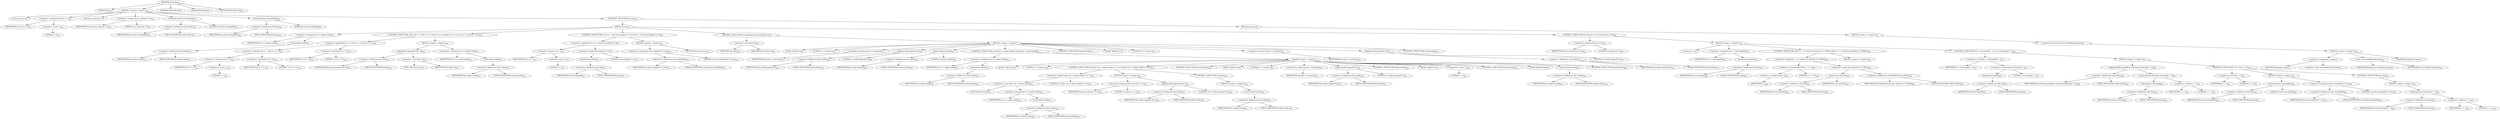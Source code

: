 digraph "nextLine" {  
"2080" [label = <(METHOD,nextLine)<SUB>822</SUB>> ]
"2081" [label = <(PARAM,this)<SUB>822</SUB>> ]
"2082" [label = <(BLOCK,&lt;empty&gt;,&lt;empty&gt;)<SUB>823</SUB>> ]
"2083" [label = <(LOCAL,int ch: int)> ]
"2084" [label = <(&lt;operator&gt;.assignment,int ch = -1)<SUB>824</SUB>> ]
"2085" [label = <(IDENTIFIER,ch,int ch = -1)<SUB>824</SUB>> ]
"2086" [label = <(&lt;operator&gt;.minus,-1)<SUB>824</SUB>> ]
"2087" [label = <(LITERAL,1,-1)<SUB>824</SUB>> ]
"2088" [label = <(LOCAL,int eolcount: int)> ]
"2089" [label = <(&lt;operator&gt;.assignment,int eolcount = 0)<SUB>825</SUB>> ]
"2090" [label = <(IDENTIFIER,eolcount,int eolcount = 0)<SUB>825</SUB>> ]
"2091" [label = <(LITERAL,0,int eolcount = 0)<SUB>825</SUB>> ]
"2092" [label = <(setLength,eolStr.setLength(0))<SUB>827</SUB>> ]
"2093" [label = <(&lt;operator&gt;.fieldAccess,this.eolStr)<SUB>827</SUB>> ]
"2094" [label = <(IDENTIFIER,this,eolStr.setLength(0))<SUB>827</SUB>> ]
"2095" [label = <(FIELD_IDENTIFIER,eolStr,eolStr)<SUB>827</SUB>> ]
"2096" [label = <(LITERAL,0,eolStr.setLength(0))<SUB>827</SUB>> ]
"2097" [label = <(setLength,line.setLength(0))<SUB>828</SUB>> ]
"2098" [label = <(&lt;operator&gt;.fieldAccess,this.line)<SUB>828</SUB>> ]
"2099" [label = <(IDENTIFIER,this,line.setLength(0))<SUB>828</SUB>> ]
"2100" [label = <(FIELD_IDENTIFIER,line,line)<SUB>828</SUB>> ]
"2101" [label = <(LITERAL,0,line.setLength(0))<SUB>828</SUB>> ]
"2102" [label = <(CONTROL_STRUCTURE,try,try)<SUB>830</SUB>> ]
"2103" [label = <(BLOCK,try,try)<SUB>830</SUB>> ]
"2104" [label = <(&lt;operator&gt;.assignment,ch = reader.read())<SUB>831</SUB>> ]
"2105" [label = <(IDENTIFIER,ch,ch = reader.read())<SUB>831</SUB>> ]
"2106" [label = <(read,reader.read())<SUB>831</SUB>> ]
"2107" [label = <(&lt;operator&gt;.fieldAccess,this.reader)<SUB>831</SUB>> ]
"2108" [label = <(IDENTIFIER,this,reader.read())<SUB>831</SUB>> ]
"2109" [label = <(FIELD_IDENTIFIER,reader,reader)<SUB>831</SUB>> ]
"2110" [label = <(CONTROL_STRUCTURE,while (ch != -1 &amp;&amp; ch != '\r' &amp;&amp; ch != '\n'),while (ch != -1 &amp;&amp; ch != '\r' &amp;&amp; ch != '\n'))<SUB>832</SUB>> ]
"2111" [label = <(&lt;operator&gt;.logicalAnd,ch != -1 &amp;&amp; ch != '\r' &amp;&amp; ch != '\n')<SUB>832</SUB>> ]
"2112" [label = <(&lt;operator&gt;.logicalAnd,ch != -1 &amp;&amp; ch != '\r')<SUB>832</SUB>> ]
"2113" [label = <(&lt;operator&gt;.notEquals,ch != -1)<SUB>832</SUB>> ]
"2114" [label = <(IDENTIFIER,ch,ch != -1)<SUB>832</SUB>> ]
"2115" [label = <(&lt;operator&gt;.minus,-1)<SUB>832</SUB>> ]
"2116" [label = <(LITERAL,1,-1)<SUB>832</SUB>> ]
"2117" [label = <(&lt;operator&gt;.notEquals,ch != '\r')<SUB>832</SUB>> ]
"2118" [label = <(IDENTIFIER,ch,ch != '\r')<SUB>832</SUB>> ]
"2119" [label = <(LITERAL,'\r',ch != '\r')<SUB>832</SUB>> ]
"2120" [label = <(&lt;operator&gt;.notEquals,ch != '\n')<SUB>832</SUB>> ]
"2121" [label = <(IDENTIFIER,ch,ch != '\n')<SUB>832</SUB>> ]
"2122" [label = <(LITERAL,'\n',ch != '\n')<SUB>832</SUB>> ]
"2123" [label = <(BLOCK,&lt;empty&gt;,&lt;empty&gt;)<SUB>832</SUB>> ]
"2124" [label = <(append,line.append((char) ch))<SUB>833</SUB>> ]
"2125" [label = <(&lt;operator&gt;.fieldAccess,this.line)<SUB>833</SUB>> ]
"2126" [label = <(IDENTIFIER,this,line.append((char) ch))<SUB>833</SUB>> ]
"2127" [label = <(FIELD_IDENTIFIER,line,line)<SUB>833</SUB>> ]
"2128" [label = <(&lt;operator&gt;.cast,(char) ch)<SUB>833</SUB>> ]
"2129" [label = <(TYPE_REF,char,char)<SUB>833</SUB>> ]
"2130" [label = <(IDENTIFIER,ch,(char) ch)<SUB>833</SUB>> ]
"2131" [label = <(&lt;operator&gt;.assignment,ch = reader.read())<SUB>834</SUB>> ]
"2132" [label = <(IDENTIFIER,ch,ch = reader.read())<SUB>834</SUB>> ]
"2133" [label = <(read,reader.read())<SUB>834</SUB>> ]
"2134" [label = <(&lt;operator&gt;.fieldAccess,this.reader)<SUB>834</SUB>> ]
"2135" [label = <(IDENTIFIER,this,reader.read())<SUB>834</SUB>> ]
"2136" [label = <(FIELD_IDENTIFIER,reader,reader)<SUB>834</SUB>> ]
"2137" [label = <(CONTROL_STRUCTURE,if (ch == -1 &amp;&amp; line.length() == 0),if (ch == -1 &amp;&amp; line.length() == 0))<SUB>837</SUB>> ]
"2138" [label = <(&lt;operator&gt;.logicalAnd,ch == -1 &amp;&amp; line.length() == 0)<SUB>837</SUB>> ]
"2139" [label = <(&lt;operator&gt;.equals,ch == -1)<SUB>837</SUB>> ]
"2140" [label = <(IDENTIFIER,ch,ch == -1)<SUB>837</SUB>> ]
"2141" [label = <(&lt;operator&gt;.minus,-1)<SUB>837</SUB>> ]
"2142" [label = <(LITERAL,1,-1)<SUB>837</SUB>> ]
"2143" [label = <(&lt;operator&gt;.equals,line.length() == 0)<SUB>837</SUB>> ]
"2144" [label = <(length,line.length())<SUB>837</SUB>> ]
"2145" [label = <(&lt;operator&gt;.fieldAccess,this.line)<SUB>837</SUB>> ]
"2146" [label = <(IDENTIFIER,this,line.length())<SUB>837</SUB>> ]
"2147" [label = <(FIELD_IDENTIFIER,line,line)<SUB>837</SUB>> ]
"2148" [label = <(LITERAL,0,line.length() == 0)<SUB>837</SUB>> ]
"2149" [label = <(BLOCK,&lt;empty&gt;,&lt;empty&gt;)<SUB>837</SUB>> ]
"2150" [label = <(&lt;operator&gt;.assignment,this.reachedEof = true)<SUB>839</SUB>> ]
"2151" [label = <(&lt;operator&gt;.fieldAccess,this.reachedEof)<SUB>839</SUB>> ]
"2152" [label = <(IDENTIFIER,this,this.reachedEof = true)<SUB>839</SUB>> ]
"2153" [label = <(FIELD_IDENTIFIER,reachedEof,reachedEof)<SUB>839</SUB>> ]
"2154" [label = <(LITERAL,true,this.reachedEof = true)<SUB>839</SUB>> ]
"2155" [label = <(RETURN,return;,return;)<SUB>840</SUB>> ]
"2156" [label = <(CONTROL_STRUCTURE,switch((char) ch),switch((char) ch))> ]
"2157" [label = <(&lt;operator&gt;.cast,(char) ch)<SUB>843</SUB>> ]
"2158" [label = <(TYPE_REF,char,char)<SUB>843</SUB>> ]
"2159" [label = <(IDENTIFIER,ch,(char) ch)<SUB>843</SUB>> ]
"2160" [label = <(BLOCK,&lt;empty&gt;,&lt;empty&gt;)> ]
"2161" [label = <(JUMP_TARGET,case)> ]
"2162" [label = <(LITERAL,'\r',&lt;empty&gt;)<SUB>844</SUB>> ]
"2163" [label = <(&lt;operator&gt;.preIncrement,++eolcount)<SUB>847</SUB>> ]
"2164" [label = <(IDENTIFIER,eolcount,++eolcount)<SUB>847</SUB>> ]
"2165" [label = <(append,eolStr.append('\r'))<SUB>848</SUB>> ]
"2166" [label = <(&lt;operator&gt;.fieldAccess,this.eolStr)<SUB>848</SUB>> ]
"2167" [label = <(IDENTIFIER,this,eolStr.append('\r'))<SUB>848</SUB>> ]
"2168" [label = <(FIELD_IDENTIFIER,eolStr,eolStr)<SUB>848</SUB>> ]
"2169" [label = <(LITERAL,'\r',eolStr.append('\r'))<SUB>848</SUB>> ]
"2170" [label = <(mark,reader.mark(2))<SUB>849</SUB>> ]
"2171" [label = <(&lt;operator&gt;.fieldAccess,this.reader)<SUB>849</SUB>> ]
"2172" [label = <(IDENTIFIER,this,reader.mark(2))<SUB>849</SUB>> ]
"2173" [label = <(FIELD_IDENTIFIER,reader,reader)<SUB>849</SUB>> ]
"2174" [label = <(LITERAL,2,reader.mark(2))<SUB>849</SUB>> ]
"2175" [label = <(CONTROL_STRUCTURE,switch((ch = reader.read())),switch((ch = reader.read())))> ]
"2176" [label = <(&lt;operator&gt;.assignment,ch = reader.read())<SUB>850</SUB>> ]
"2177" [label = <(IDENTIFIER,ch,ch = reader.read())<SUB>850</SUB>> ]
"2178" [label = <(read,reader.read())<SUB>850</SUB>> ]
"2179" [label = <(&lt;operator&gt;.fieldAccess,this.reader)<SUB>850</SUB>> ]
"2180" [label = <(IDENTIFIER,this,reader.read())<SUB>850</SUB>> ]
"2181" [label = <(FIELD_IDENTIFIER,reader,reader)<SUB>850</SUB>> ]
"2182" [label = <(BLOCK,&lt;empty&gt;,&lt;empty&gt;)> ]
"2183" [label = <(JUMP_TARGET,case)> ]
"2184" [label = <(LITERAL,'\r',&lt;empty&gt;)<SUB>851</SUB>> ]
"2185" [label = <(CONTROL_STRUCTURE,if ((char) (ch = reader.read()) == '\n'),if ((char) (ch = reader.read()) == '\n'))<SUB>852</SUB>> ]
"2186" [label = <(&lt;operator&gt;.equals,(char) (ch = reader.read()) == '\n')<SUB>852</SUB>> ]
"2187" [label = <(&lt;operator&gt;.cast,(char) (ch = reader.read()))<SUB>852</SUB>> ]
"2188" [label = <(TYPE_REF,char,char)<SUB>852</SUB>> ]
"2189" [label = <(&lt;operator&gt;.assignment,ch = reader.read())<SUB>852</SUB>> ]
"2190" [label = <(IDENTIFIER,ch,ch = reader.read())<SUB>852</SUB>> ]
"2191" [label = <(read,reader.read())<SUB>852</SUB>> ]
"2192" [label = <(&lt;operator&gt;.fieldAccess,this.reader)<SUB>852</SUB>> ]
"2193" [label = <(IDENTIFIER,this,reader.read())<SUB>852</SUB>> ]
"2194" [label = <(FIELD_IDENTIFIER,reader,reader)<SUB>852</SUB>> ]
"2195" [label = <(LITERAL,'\n',(char) (ch = reader.read()) == '\n')<SUB>852</SUB>> ]
"2196" [label = <(BLOCK,&lt;empty&gt;,&lt;empty&gt;)<SUB>852</SUB>> ]
"2197" [label = <(&lt;operator&gt;.assignmentPlus,eolcount += 2)<SUB>853</SUB>> ]
"2198" [label = <(IDENTIFIER,eolcount,eolcount += 2)<SUB>853</SUB>> ]
"2199" [label = <(LITERAL,2,eolcount += 2)<SUB>853</SUB>> ]
"2200" [label = <(append,eolStr.append(&quot;\r\n&quot;))<SUB>854</SUB>> ]
"2201" [label = <(&lt;operator&gt;.fieldAccess,this.eolStr)<SUB>854</SUB>> ]
"2202" [label = <(IDENTIFIER,this,eolStr.append(&quot;\r\n&quot;))<SUB>854</SUB>> ]
"2203" [label = <(FIELD_IDENTIFIER,eolStr,eolStr)<SUB>854</SUB>> ]
"2204" [label = <(LITERAL,&quot;\r\n&quot;,eolStr.append(&quot;\r\n&quot;))<SUB>854</SUB>> ]
"2205" [label = <(CONTROL_STRUCTURE,else,else)<SUB>855</SUB>> ]
"2206" [label = <(BLOCK,&lt;empty&gt;,&lt;empty&gt;)<SUB>855</SUB>> ]
"2207" [label = <(reset,reader.reset())<SUB>856</SUB>> ]
"2208" [label = <(&lt;operator&gt;.fieldAccess,this.reader)<SUB>856</SUB>> ]
"2209" [label = <(IDENTIFIER,this,reader.reset())<SUB>856</SUB>> ]
"2210" [label = <(FIELD_IDENTIFIER,reader,reader)<SUB>856</SUB>> ]
"2211" [label = <(CONTROL_STRUCTURE,break;,break;)<SUB>858</SUB>> ]
"2212" [label = <(JUMP_TARGET,case)> ]
"2213" [label = <(LITERAL,'\n',&lt;empty&gt;)<SUB>859</SUB>> ]
"2214" [label = <(&lt;operator&gt;.preIncrement,++eolcount)<SUB>860</SUB>> ]
"2215" [label = <(IDENTIFIER,eolcount,++eolcount)<SUB>860</SUB>> ]
"2216" [label = <(append,eolStr.append('\n'))<SUB>861</SUB>> ]
"2217" [label = <(&lt;operator&gt;.fieldAccess,this.eolStr)<SUB>861</SUB>> ]
"2218" [label = <(IDENTIFIER,this,eolStr.append('\n'))<SUB>861</SUB>> ]
"2219" [label = <(FIELD_IDENTIFIER,eolStr,eolStr)<SUB>861</SUB>> ]
"2220" [label = <(LITERAL,'\n',eolStr.append('\n'))<SUB>861</SUB>> ]
"2221" [label = <(CONTROL_STRUCTURE,break;,break;)<SUB>862</SUB>> ]
"2222" [label = <(JUMP_TARGET,case)> ]
"2223" [label = <(&lt;operator&gt;.minus,-1)<SUB>863</SUB>> ]
"2224" [label = <(LITERAL,1,-1)<SUB>863</SUB>> ]
"2225" [label = <(CONTROL_STRUCTURE,break;,break;)<SUB>866</SUB>> ]
"2226" [label = <(JUMP_TARGET,default)> ]
"2227" [label = <(reset,reader.reset())<SUB>868</SUB>> ]
"2228" [label = <(&lt;operator&gt;.fieldAccess,this.reader)<SUB>868</SUB>> ]
"2229" [label = <(IDENTIFIER,this,reader.reset())<SUB>868</SUB>> ]
"2230" [label = <(FIELD_IDENTIFIER,reader,reader)<SUB>868</SUB>> ]
"2231" [label = <(CONTROL_STRUCTURE,break;,break;)<SUB>869</SUB>> ]
"2232" [label = <(CONTROL_STRUCTURE,break;,break;)<SUB>871</SUB>> ]
"2233" [label = <(JUMP_TARGET,case)> ]
"2234" [label = <(LITERAL,'\n',&lt;empty&gt;)<SUB>873</SUB>> ]
"2235" [label = <(&lt;operator&gt;.preIncrement,++eolcount)<SUB>874</SUB>> ]
"2236" [label = <(IDENTIFIER,eolcount,++eolcount)<SUB>874</SUB>> ]
"2237" [label = <(append,eolStr.append('\n'))<SUB>875</SUB>> ]
"2238" [label = <(&lt;operator&gt;.fieldAccess,this.eolStr)<SUB>875</SUB>> ]
"2239" [label = <(IDENTIFIER,this,eolStr.append('\n'))<SUB>875</SUB>> ]
"2240" [label = <(FIELD_IDENTIFIER,eolStr,eolStr)<SUB>875</SUB>> ]
"2241" [label = <(LITERAL,'\n',eolStr.append('\n'))<SUB>875</SUB>> ]
"2242" [label = <(CONTROL_STRUCTURE,break;,break;)<SUB>876</SUB>> ]
"2243" [label = <(CONTROL_STRUCTURE,if (eolcount == 0),if (eolcount == 0))<SUB>882</SUB>> ]
"2244" [label = <(&lt;operator&gt;.equals,eolcount == 0)<SUB>882</SUB>> ]
"2245" [label = <(IDENTIFIER,eolcount,eolcount == 0)<SUB>882</SUB>> ]
"2246" [label = <(LITERAL,0,eolcount == 0)<SUB>882</SUB>> ]
"2247" [label = <(BLOCK,&lt;empty&gt;,&lt;empty&gt;)<SUB>882</SUB>> ]
"2248" [label = <(LOCAL,int i: int)> ]
"2249" [label = <(&lt;operator&gt;.assignment,int i = line.length())<SUB>883</SUB>> ]
"2250" [label = <(IDENTIFIER,i,int i = line.length())<SUB>883</SUB>> ]
"2251" [label = <(length,line.length())<SUB>883</SUB>> ]
"2252" [label = <(&lt;operator&gt;.fieldAccess,this.line)<SUB>883</SUB>> ]
"2253" [label = <(IDENTIFIER,this,line.length())<SUB>883</SUB>> ]
"2254" [label = <(FIELD_IDENTIFIER,line,line)<SUB>883</SUB>> ]
"2255" [label = <(CONTROL_STRUCTURE,while (--i &gt;= 0 &amp;&amp; line.charAt(i) == CTRLZ),while (--i &gt;= 0 &amp;&amp; line.charAt(i) == CTRLZ))<SUB>884</SUB>> ]
"2256" [label = <(&lt;operator&gt;.logicalAnd,--i &gt;= 0 &amp;&amp; line.charAt(i) == CTRLZ)<SUB>884</SUB>> ]
"2257" [label = <(&lt;operator&gt;.greaterEqualsThan,--i &gt;= 0)<SUB>884</SUB>> ]
"2258" [label = <(&lt;operator&gt;.preDecrement,--i)<SUB>884</SUB>> ]
"2259" [label = <(IDENTIFIER,i,--i)<SUB>884</SUB>> ]
"2260" [label = <(LITERAL,0,--i &gt;= 0)<SUB>884</SUB>> ]
"2261" [label = <(&lt;operator&gt;.equals,line.charAt(i) == CTRLZ)<SUB>884</SUB>> ]
"2262" [label = <(charAt,line.charAt(i))<SUB>884</SUB>> ]
"2263" [label = <(&lt;operator&gt;.fieldAccess,this.line)<SUB>884</SUB>> ]
"2264" [label = <(IDENTIFIER,this,line.charAt(i))<SUB>884</SUB>> ]
"2265" [label = <(FIELD_IDENTIFIER,line,line)<SUB>884</SUB>> ]
"2266" [label = <(IDENTIFIER,i,line.charAt(i))<SUB>884</SUB>> ]
"2267" [label = <(&lt;operator&gt;.fieldAccess,FixCRLF$OneLiner.CTRLZ)<SUB>884</SUB>> ]
"2268" [label = <(IDENTIFIER,FixCRLF$OneLiner,line.charAt(i) == CTRLZ)<SUB>884</SUB>> ]
"2269" [label = <(FIELD_IDENTIFIER,CTRLZ,CTRLZ)<SUB>884</SUB>> ]
"2270" [label = <(BLOCK,&lt;empty&gt;,&lt;empty&gt;)<SUB>884</SUB>> ]
"2271" [label = <(CONTROL_STRUCTURE,if (i &lt; line.length() - 1),if (i &lt; line.length() - 1))<SUB>887</SUB>> ]
"2272" [label = <(&lt;operator&gt;.lessThan,i &lt; line.length() - 1)<SUB>887</SUB>> ]
"2273" [label = <(IDENTIFIER,i,i &lt; line.length() - 1)<SUB>887</SUB>> ]
"2274" [label = <(&lt;operator&gt;.subtraction,line.length() - 1)<SUB>887</SUB>> ]
"2275" [label = <(length,line.length())<SUB>887</SUB>> ]
"2276" [label = <(&lt;operator&gt;.fieldAccess,this.line)<SUB>887</SUB>> ]
"2277" [label = <(IDENTIFIER,this,line.length())<SUB>887</SUB>> ]
"2278" [label = <(FIELD_IDENTIFIER,line,line)<SUB>887</SUB>> ]
"2279" [label = <(LITERAL,1,line.length() - 1)<SUB>887</SUB>> ]
"2280" [label = <(BLOCK,&lt;empty&gt;,&lt;empty&gt;)<SUB>887</SUB>> ]
"2281" [label = <(append,eofStr.append(line.toString().substring(i + 1)))<SUB>890</SUB>> ]
"2282" [label = <(&lt;operator&gt;.fieldAccess,this.eofStr)<SUB>890</SUB>> ]
"2283" [label = <(IDENTIFIER,this,eofStr.append(line.toString().substring(i + 1)))<SUB>890</SUB>> ]
"2284" [label = <(FIELD_IDENTIFIER,eofStr,eofStr)<SUB>890</SUB>> ]
"2285" [label = <(substring,line.toString().substring(i + 1))<SUB>890</SUB>> ]
"2286" [label = <(toString,line.toString())<SUB>890</SUB>> ]
"2287" [label = <(&lt;operator&gt;.fieldAccess,this.line)<SUB>890</SUB>> ]
"2288" [label = <(IDENTIFIER,this,line.toString())<SUB>890</SUB>> ]
"2289" [label = <(FIELD_IDENTIFIER,line,line)<SUB>890</SUB>> ]
"2290" [label = <(&lt;operator&gt;.addition,i + 1)<SUB>890</SUB>> ]
"2291" [label = <(IDENTIFIER,i,i + 1)<SUB>890</SUB>> ]
"2292" [label = <(LITERAL,1,i + 1)<SUB>890</SUB>> ]
"2293" [label = <(CONTROL_STRUCTURE,if (i &lt; 0),if (i &lt; 0))<SUB>891</SUB>> ]
"2294" [label = <(&lt;operator&gt;.lessThan,i &lt; 0)<SUB>891</SUB>> ]
"2295" [label = <(IDENTIFIER,i,i &lt; 0)<SUB>891</SUB>> ]
"2296" [label = <(LITERAL,0,i &lt; 0)<SUB>891</SUB>> ]
"2297" [label = <(BLOCK,&lt;empty&gt;,&lt;empty&gt;)<SUB>891</SUB>> ]
"2298" [label = <(setLength,line.setLength(0))<SUB>892</SUB>> ]
"2299" [label = <(&lt;operator&gt;.fieldAccess,this.line)<SUB>892</SUB>> ]
"2300" [label = <(IDENTIFIER,this,line.setLength(0))<SUB>892</SUB>> ]
"2301" [label = <(FIELD_IDENTIFIER,line,line)<SUB>892</SUB>> ]
"2302" [label = <(LITERAL,0,line.setLength(0))<SUB>892</SUB>> ]
"2303" [label = <(&lt;operator&gt;.assignment,this.reachedEof = true)<SUB>893</SUB>> ]
"2304" [label = <(&lt;operator&gt;.fieldAccess,this.reachedEof)<SUB>893</SUB>> ]
"2305" [label = <(IDENTIFIER,this,this.reachedEof = true)<SUB>893</SUB>> ]
"2306" [label = <(FIELD_IDENTIFIER,reachedEof,reachedEof)<SUB>893</SUB>> ]
"2307" [label = <(LITERAL,true,this.reachedEof = true)<SUB>893</SUB>> ]
"2308" [label = <(CONTROL_STRUCTURE,else,else)<SUB>894</SUB>> ]
"2309" [label = <(BLOCK,&lt;empty&gt;,&lt;empty&gt;)<SUB>894</SUB>> ]
"2310" [label = <(setLength,line.setLength(i + 1))<SUB>895</SUB>> ]
"2311" [label = <(&lt;operator&gt;.fieldAccess,this.line)<SUB>895</SUB>> ]
"2312" [label = <(IDENTIFIER,this,line.setLength(i + 1))<SUB>895</SUB>> ]
"2313" [label = <(FIELD_IDENTIFIER,line,line)<SUB>895</SUB>> ]
"2314" [label = <(&lt;operator&gt;.addition,i + 1)<SUB>895</SUB>> ]
"2315" [label = <(IDENTIFIER,i,i + 1)<SUB>895</SUB>> ]
"2316" [label = <(LITERAL,1,i + 1)<SUB>895</SUB>> ]
"2317" [label = <(BLOCK,catch,catch)> ]
"2318" [label = <(BLOCK,&lt;empty&gt;,&lt;empty&gt;)<SUB>901</SUB>> ]
"2319" [label = <(&lt;operator&gt;.throw,throw new BuildException(e);)<SUB>902</SUB>> ]
"2320" [label = <(BLOCK,&lt;empty&gt;,&lt;empty&gt;)<SUB>902</SUB>> ]
"2321" [label = <(&lt;operator&gt;.assignment,&lt;empty&gt;)> ]
"2322" [label = <(IDENTIFIER,$obj42,&lt;empty&gt;)> ]
"2323" [label = <(&lt;operator&gt;.alloc,new BuildException(e))<SUB>902</SUB>> ]
"2324" [label = <(&lt;init&gt;,new BuildException(e))<SUB>902</SUB>> ]
"2325" [label = <(IDENTIFIER,$obj42,new BuildException(e))> ]
"2326" [label = <(IDENTIFIER,e,new BuildException(e))<SUB>902</SUB>> ]
"2327" [label = <(IDENTIFIER,$obj42,&lt;empty&gt;)> ]
"2328" [label = <(MODIFIER,PROTECTED)> ]
"2329" [label = <(MODIFIER,VIRTUAL)> ]
"2330" [label = <(METHOD_RETURN,void)<SUB>822</SUB>> ]
  "2080" -> "2081" 
  "2080" -> "2082" 
  "2080" -> "2328" 
  "2080" -> "2329" 
  "2080" -> "2330" 
  "2082" -> "2083" 
  "2082" -> "2084" 
  "2082" -> "2088" 
  "2082" -> "2089" 
  "2082" -> "2092" 
  "2082" -> "2097" 
  "2082" -> "2102" 
  "2084" -> "2085" 
  "2084" -> "2086" 
  "2086" -> "2087" 
  "2089" -> "2090" 
  "2089" -> "2091" 
  "2092" -> "2093" 
  "2092" -> "2096" 
  "2093" -> "2094" 
  "2093" -> "2095" 
  "2097" -> "2098" 
  "2097" -> "2101" 
  "2098" -> "2099" 
  "2098" -> "2100" 
  "2102" -> "2103" 
  "2102" -> "2317" 
  "2103" -> "2104" 
  "2103" -> "2110" 
  "2103" -> "2137" 
  "2103" -> "2156" 
  "2103" -> "2243" 
  "2104" -> "2105" 
  "2104" -> "2106" 
  "2106" -> "2107" 
  "2107" -> "2108" 
  "2107" -> "2109" 
  "2110" -> "2111" 
  "2110" -> "2123" 
  "2111" -> "2112" 
  "2111" -> "2120" 
  "2112" -> "2113" 
  "2112" -> "2117" 
  "2113" -> "2114" 
  "2113" -> "2115" 
  "2115" -> "2116" 
  "2117" -> "2118" 
  "2117" -> "2119" 
  "2120" -> "2121" 
  "2120" -> "2122" 
  "2123" -> "2124" 
  "2123" -> "2131" 
  "2124" -> "2125" 
  "2124" -> "2128" 
  "2125" -> "2126" 
  "2125" -> "2127" 
  "2128" -> "2129" 
  "2128" -> "2130" 
  "2131" -> "2132" 
  "2131" -> "2133" 
  "2133" -> "2134" 
  "2134" -> "2135" 
  "2134" -> "2136" 
  "2137" -> "2138" 
  "2137" -> "2149" 
  "2138" -> "2139" 
  "2138" -> "2143" 
  "2139" -> "2140" 
  "2139" -> "2141" 
  "2141" -> "2142" 
  "2143" -> "2144" 
  "2143" -> "2148" 
  "2144" -> "2145" 
  "2145" -> "2146" 
  "2145" -> "2147" 
  "2149" -> "2150" 
  "2149" -> "2155" 
  "2150" -> "2151" 
  "2150" -> "2154" 
  "2151" -> "2152" 
  "2151" -> "2153" 
  "2156" -> "2157" 
  "2156" -> "2160" 
  "2157" -> "2158" 
  "2157" -> "2159" 
  "2160" -> "2161" 
  "2160" -> "2162" 
  "2160" -> "2163" 
  "2160" -> "2165" 
  "2160" -> "2170" 
  "2160" -> "2175" 
  "2160" -> "2232" 
  "2160" -> "2233" 
  "2160" -> "2234" 
  "2160" -> "2235" 
  "2160" -> "2237" 
  "2160" -> "2242" 
  "2163" -> "2164" 
  "2165" -> "2166" 
  "2165" -> "2169" 
  "2166" -> "2167" 
  "2166" -> "2168" 
  "2170" -> "2171" 
  "2170" -> "2174" 
  "2171" -> "2172" 
  "2171" -> "2173" 
  "2175" -> "2176" 
  "2175" -> "2182" 
  "2176" -> "2177" 
  "2176" -> "2178" 
  "2178" -> "2179" 
  "2179" -> "2180" 
  "2179" -> "2181" 
  "2182" -> "2183" 
  "2182" -> "2184" 
  "2182" -> "2185" 
  "2182" -> "2211" 
  "2182" -> "2212" 
  "2182" -> "2213" 
  "2182" -> "2214" 
  "2182" -> "2216" 
  "2182" -> "2221" 
  "2182" -> "2222" 
  "2182" -> "2223" 
  "2182" -> "2225" 
  "2182" -> "2226" 
  "2182" -> "2227" 
  "2182" -> "2231" 
  "2185" -> "2186" 
  "2185" -> "2196" 
  "2185" -> "2205" 
  "2186" -> "2187" 
  "2186" -> "2195" 
  "2187" -> "2188" 
  "2187" -> "2189" 
  "2189" -> "2190" 
  "2189" -> "2191" 
  "2191" -> "2192" 
  "2192" -> "2193" 
  "2192" -> "2194" 
  "2196" -> "2197" 
  "2196" -> "2200" 
  "2197" -> "2198" 
  "2197" -> "2199" 
  "2200" -> "2201" 
  "2200" -> "2204" 
  "2201" -> "2202" 
  "2201" -> "2203" 
  "2205" -> "2206" 
  "2206" -> "2207" 
  "2207" -> "2208" 
  "2208" -> "2209" 
  "2208" -> "2210" 
  "2214" -> "2215" 
  "2216" -> "2217" 
  "2216" -> "2220" 
  "2217" -> "2218" 
  "2217" -> "2219" 
  "2223" -> "2224" 
  "2227" -> "2228" 
  "2228" -> "2229" 
  "2228" -> "2230" 
  "2235" -> "2236" 
  "2237" -> "2238" 
  "2237" -> "2241" 
  "2238" -> "2239" 
  "2238" -> "2240" 
  "2243" -> "2244" 
  "2243" -> "2247" 
  "2244" -> "2245" 
  "2244" -> "2246" 
  "2247" -> "2248" 
  "2247" -> "2249" 
  "2247" -> "2255" 
  "2247" -> "2271" 
  "2249" -> "2250" 
  "2249" -> "2251" 
  "2251" -> "2252" 
  "2252" -> "2253" 
  "2252" -> "2254" 
  "2255" -> "2256" 
  "2255" -> "2270" 
  "2256" -> "2257" 
  "2256" -> "2261" 
  "2257" -> "2258" 
  "2257" -> "2260" 
  "2258" -> "2259" 
  "2261" -> "2262" 
  "2261" -> "2267" 
  "2262" -> "2263" 
  "2262" -> "2266" 
  "2263" -> "2264" 
  "2263" -> "2265" 
  "2267" -> "2268" 
  "2267" -> "2269" 
  "2271" -> "2272" 
  "2271" -> "2280" 
  "2272" -> "2273" 
  "2272" -> "2274" 
  "2274" -> "2275" 
  "2274" -> "2279" 
  "2275" -> "2276" 
  "2276" -> "2277" 
  "2276" -> "2278" 
  "2280" -> "2281" 
  "2280" -> "2293" 
  "2281" -> "2282" 
  "2281" -> "2285" 
  "2282" -> "2283" 
  "2282" -> "2284" 
  "2285" -> "2286" 
  "2285" -> "2290" 
  "2286" -> "2287" 
  "2287" -> "2288" 
  "2287" -> "2289" 
  "2290" -> "2291" 
  "2290" -> "2292" 
  "2293" -> "2294" 
  "2293" -> "2297" 
  "2293" -> "2308" 
  "2294" -> "2295" 
  "2294" -> "2296" 
  "2297" -> "2298" 
  "2297" -> "2303" 
  "2298" -> "2299" 
  "2298" -> "2302" 
  "2299" -> "2300" 
  "2299" -> "2301" 
  "2303" -> "2304" 
  "2303" -> "2307" 
  "2304" -> "2305" 
  "2304" -> "2306" 
  "2308" -> "2309" 
  "2309" -> "2310" 
  "2310" -> "2311" 
  "2310" -> "2314" 
  "2311" -> "2312" 
  "2311" -> "2313" 
  "2314" -> "2315" 
  "2314" -> "2316" 
  "2317" -> "2318" 
  "2318" -> "2319" 
  "2319" -> "2320" 
  "2320" -> "2321" 
  "2320" -> "2324" 
  "2320" -> "2327" 
  "2321" -> "2322" 
  "2321" -> "2323" 
  "2324" -> "2325" 
  "2324" -> "2326" 
}

